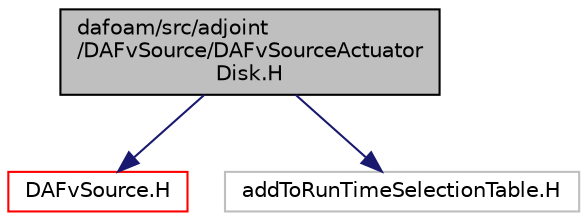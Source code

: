 digraph "dafoam/src/adjoint/DAFvSource/DAFvSourceActuatorDisk.H"
{
  bgcolor="transparent";
  edge [fontname="Helvetica",fontsize="10",labelfontname="Helvetica",labelfontsize="10"];
  node [fontname="Helvetica",fontsize="10",shape=record];
  Node0 [label="dafoam/src/adjoint\l/DAFvSource/DAFvSourceActuator\lDisk.H",height=0.2,width=0.4,color="black", fillcolor="grey75", style="filled", fontcolor="black"];
  Node0 -> Node1 [color="midnightblue",fontsize="10",style="solid",fontname="Helvetica"];
  Node1 [label="DAFvSource.H",height=0.2,width=0.4,color="red",URL="$DAFvSource_8H.html"];
  Node0 -> Node27 [color="midnightblue",fontsize="10",style="solid",fontname="Helvetica"];
  Node27 [label="addToRunTimeSelectionTable.H",height=0.2,width=0.4,color="grey75"];
}
